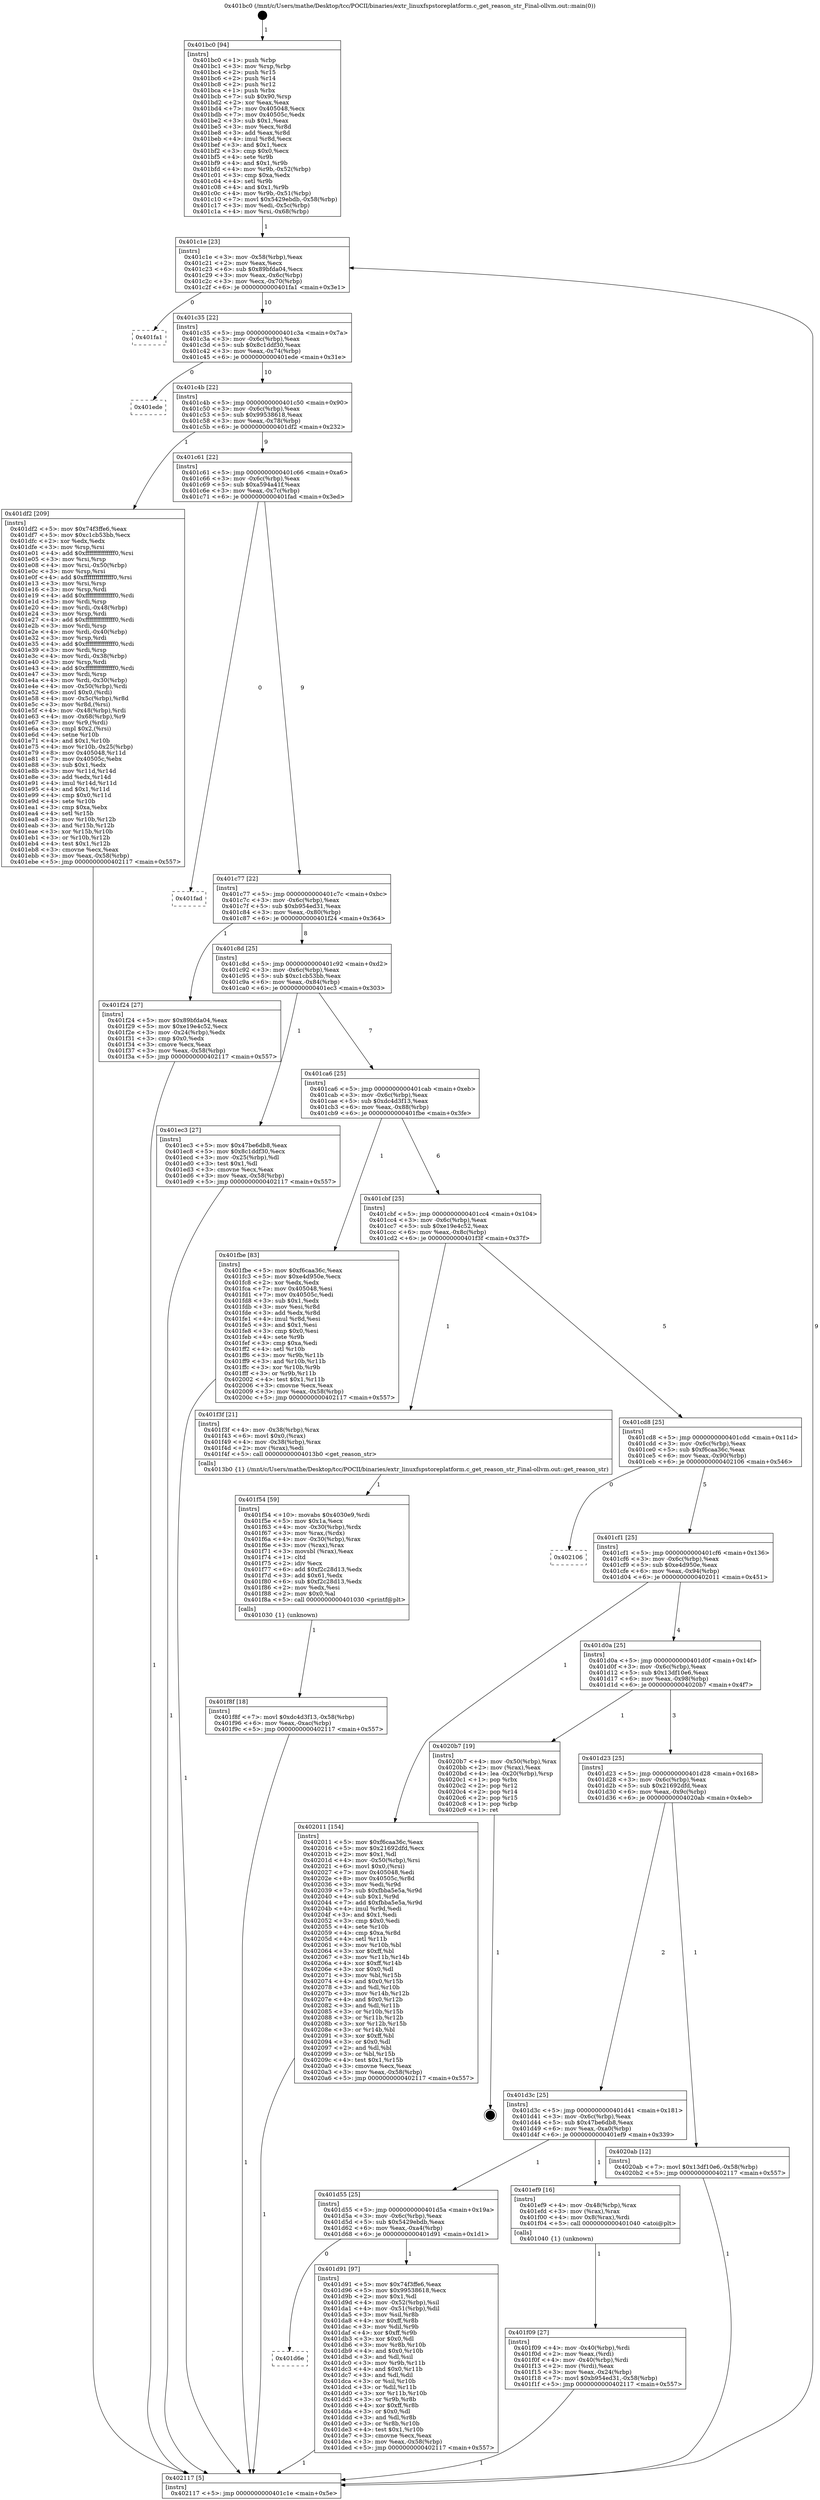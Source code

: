 digraph "0x401bc0" {
  label = "0x401bc0 (/mnt/c/Users/mathe/Desktop/tcc/POCII/binaries/extr_linuxfspstoreplatform.c_get_reason_str_Final-ollvm.out::main(0))"
  labelloc = "t"
  node[shape=record]

  Entry [label="",width=0.3,height=0.3,shape=circle,fillcolor=black,style=filled]
  "0x401c1e" [label="{
     0x401c1e [23]\l
     | [instrs]\l
     &nbsp;&nbsp;0x401c1e \<+3\>: mov -0x58(%rbp),%eax\l
     &nbsp;&nbsp;0x401c21 \<+2\>: mov %eax,%ecx\l
     &nbsp;&nbsp;0x401c23 \<+6\>: sub $0x89bfda04,%ecx\l
     &nbsp;&nbsp;0x401c29 \<+3\>: mov %eax,-0x6c(%rbp)\l
     &nbsp;&nbsp;0x401c2c \<+3\>: mov %ecx,-0x70(%rbp)\l
     &nbsp;&nbsp;0x401c2f \<+6\>: je 0000000000401fa1 \<main+0x3e1\>\l
  }"]
  "0x401fa1" [label="{
     0x401fa1\l
  }", style=dashed]
  "0x401c35" [label="{
     0x401c35 [22]\l
     | [instrs]\l
     &nbsp;&nbsp;0x401c35 \<+5\>: jmp 0000000000401c3a \<main+0x7a\>\l
     &nbsp;&nbsp;0x401c3a \<+3\>: mov -0x6c(%rbp),%eax\l
     &nbsp;&nbsp;0x401c3d \<+5\>: sub $0x8c1ddf30,%eax\l
     &nbsp;&nbsp;0x401c42 \<+3\>: mov %eax,-0x74(%rbp)\l
     &nbsp;&nbsp;0x401c45 \<+6\>: je 0000000000401ede \<main+0x31e\>\l
  }"]
  Exit [label="",width=0.3,height=0.3,shape=circle,fillcolor=black,style=filled,peripheries=2]
  "0x401ede" [label="{
     0x401ede\l
  }", style=dashed]
  "0x401c4b" [label="{
     0x401c4b [22]\l
     | [instrs]\l
     &nbsp;&nbsp;0x401c4b \<+5\>: jmp 0000000000401c50 \<main+0x90\>\l
     &nbsp;&nbsp;0x401c50 \<+3\>: mov -0x6c(%rbp),%eax\l
     &nbsp;&nbsp;0x401c53 \<+5\>: sub $0x99538618,%eax\l
     &nbsp;&nbsp;0x401c58 \<+3\>: mov %eax,-0x78(%rbp)\l
     &nbsp;&nbsp;0x401c5b \<+6\>: je 0000000000401df2 \<main+0x232\>\l
  }"]
  "0x401f8f" [label="{
     0x401f8f [18]\l
     | [instrs]\l
     &nbsp;&nbsp;0x401f8f \<+7\>: movl $0xdc4d3f13,-0x58(%rbp)\l
     &nbsp;&nbsp;0x401f96 \<+6\>: mov %eax,-0xac(%rbp)\l
     &nbsp;&nbsp;0x401f9c \<+5\>: jmp 0000000000402117 \<main+0x557\>\l
  }"]
  "0x401df2" [label="{
     0x401df2 [209]\l
     | [instrs]\l
     &nbsp;&nbsp;0x401df2 \<+5\>: mov $0x74f3ffe6,%eax\l
     &nbsp;&nbsp;0x401df7 \<+5\>: mov $0xc1cb53bb,%ecx\l
     &nbsp;&nbsp;0x401dfc \<+2\>: xor %edx,%edx\l
     &nbsp;&nbsp;0x401dfe \<+3\>: mov %rsp,%rsi\l
     &nbsp;&nbsp;0x401e01 \<+4\>: add $0xfffffffffffffff0,%rsi\l
     &nbsp;&nbsp;0x401e05 \<+3\>: mov %rsi,%rsp\l
     &nbsp;&nbsp;0x401e08 \<+4\>: mov %rsi,-0x50(%rbp)\l
     &nbsp;&nbsp;0x401e0c \<+3\>: mov %rsp,%rsi\l
     &nbsp;&nbsp;0x401e0f \<+4\>: add $0xfffffffffffffff0,%rsi\l
     &nbsp;&nbsp;0x401e13 \<+3\>: mov %rsi,%rsp\l
     &nbsp;&nbsp;0x401e16 \<+3\>: mov %rsp,%rdi\l
     &nbsp;&nbsp;0x401e19 \<+4\>: add $0xfffffffffffffff0,%rdi\l
     &nbsp;&nbsp;0x401e1d \<+3\>: mov %rdi,%rsp\l
     &nbsp;&nbsp;0x401e20 \<+4\>: mov %rdi,-0x48(%rbp)\l
     &nbsp;&nbsp;0x401e24 \<+3\>: mov %rsp,%rdi\l
     &nbsp;&nbsp;0x401e27 \<+4\>: add $0xfffffffffffffff0,%rdi\l
     &nbsp;&nbsp;0x401e2b \<+3\>: mov %rdi,%rsp\l
     &nbsp;&nbsp;0x401e2e \<+4\>: mov %rdi,-0x40(%rbp)\l
     &nbsp;&nbsp;0x401e32 \<+3\>: mov %rsp,%rdi\l
     &nbsp;&nbsp;0x401e35 \<+4\>: add $0xfffffffffffffff0,%rdi\l
     &nbsp;&nbsp;0x401e39 \<+3\>: mov %rdi,%rsp\l
     &nbsp;&nbsp;0x401e3c \<+4\>: mov %rdi,-0x38(%rbp)\l
     &nbsp;&nbsp;0x401e40 \<+3\>: mov %rsp,%rdi\l
     &nbsp;&nbsp;0x401e43 \<+4\>: add $0xfffffffffffffff0,%rdi\l
     &nbsp;&nbsp;0x401e47 \<+3\>: mov %rdi,%rsp\l
     &nbsp;&nbsp;0x401e4a \<+4\>: mov %rdi,-0x30(%rbp)\l
     &nbsp;&nbsp;0x401e4e \<+4\>: mov -0x50(%rbp),%rdi\l
     &nbsp;&nbsp;0x401e52 \<+6\>: movl $0x0,(%rdi)\l
     &nbsp;&nbsp;0x401e58 \<+4\>: mov -0x5c(%rbp),%r8d\l
     &nbsp;&nbsp;0x401e5c \<+3\>: mov %r8d,(%rsi)\l
     &nbsp;&nbsp;0x401e5f \<+4\>: mov -0x48(%rbp),%rdi\l
     &nbsp;&nbsp;0x401e63 \<+4\>: mov -0x68(%rbp),%r9\l
     &nbsp;&nbsp;0x401e67 \<+3\>: mov %r9,(%rdi)\l
     &nbsp;&nbsp;0x401e6a \<+3\>: cmpl $0x2,(%rsi)\l
     &nbsp;&nbsp;0x401e6d \<+4\>: setne %r10b\l
     &nbsp;&nbsp;0x401e71 \<+4\>: and $0x1,%r10b\l
     &nbsp;&nbsp;0x401e75 \<+4\>: mov %r10b,-0x25(%rbp)\l
     &nbsp;&nbsp;0x401e79 \<+8\>: mov 0x405048,%r11d\l
     &nbsp;&nbsp;0x401e81 \<+7\>: mov 0x40505c,%ebx\l
     &nbsp;&nbsp;0x401e88 \<+3\>: sub $0x1,%edx\l
     &nbsp;&nbsp;0x401e8b \<+3\>: mov %r11d,%r14d\l
     &nbsp;&nbsp;0x401e8e \<+3\>: add %edx,%r14d\l
     &nbsp;&nbsp;0x401e91 \<+4\>: imul %r14d,%r11d\l
     &nbsp;&nbsp;0x401e95 \<+4\>: and $0x1,%r11d\l
     &nbsp;&nbsp;0x401e99 \<+4\>: cmp $0x0,%r11d\l
     &nbsp;&nbsp;0x401e9d \<+4\>: sete %r10b\l
     &nbsp;&nbsp;0x401ea1 \<+3\>: cmp $0xa,%ebx\l
     &nbsp;&nbsp;0x401ea4 \<+4\>: setl %r15b\l
     &nbsp;&nbsp;0x401ea8 \<+3\>: mov %r10b,%r12b\l
     &nbsp;&nbsp;0x401eab \<+3\>: and %r15b,%r12b\l
     &nbsp;&nbsp;0x401eae \<+3\>: xor %r15b,%r10b\l
     &nbsp;&nbsp;0x401eb1 \<+3\>: or %r10b,%r12b\l
     &nbsp;&nbsp;0x401eb4 \<+4\>: test $0x1,%r12b\l
     &nbsp;&nbsp;0x401eb8 \<+3\>: cmovne %ecx,%eax\l
     &nbsp;&nbsp;0x401ebb \<+3\>: mov %eax,-0x58(%rbp)\l
     &nbsp;&nbsp;0x401ebe \<+5\>: jmp 0000000000402117 \<main+0x557\>\l
  }"]
  "0x401c61" [label="{
     0x401c61 [22]\l
     | [instrs]\l
     &nbsp;&nbsp;0x401c61 \<+5\>: jmp 0000000000401c66 \<main+0xa6\>\l
     &nbsp;&nbsp;0x401c66 \<+3\>: mov -0x6c(%rbp),%eax\l
     &nbsp;&nbsp;0x401c69 \<+5\>: sub $0xa594a41f,%eax\l
     &nbsp;&nbsp;0x401c6e \<+3\>: mov %eax,-0x7c(%rbp)\l
     &nbsp;&nbsp;0x401c71 \<+6\>: je 0000000000401fad \<main+0x3ed\>\l
  }"]
  "0x401f54" [label="{
     0x401f54 [59]\l
     | [instrs]\l
     &nbsp;&nbsp;0x401f54 \<+10\>: movabs $0x4030e9,%rdi\l
     &nbsp;&nbsp;0x401f5e \<+5\>: mov $0x1a,%ecx\l
     &nbsp;&nbsp;0x401f63 \<+4\>: mov -0x30(%rbp),%rdx\l
     &nbsp;&nbsp;0x401f67 \<+3\>: mov %rax,(%rdx)\l
     &nbsp;&nbsp;0x401f6a \<+4\>: mov -0x30(%rbp),%rax\l
     &nbsp;&nbsp;0x401f6e \<+3\>: mov (%rax),%rax\l
     &nbsp;&nbsp;0x401f71 \<+3\>: movsbl (%rax),%eax\l
     &nbsp;&nbsp;0x401f74 \<+1\>: cltd\l
     &nbsp;&nbsp;0x401f75 \<+2\>: idiv %ecx\l
     &nbsp;&nbsp;0x401f77 \<+6\>: add $0xf2c28d13,%edx\l
     &nbsp;&nbsp;0x401f7d \<+3\>: add $0x61,%edx\l
     &nbsp;&nbsp;0x401f80 \<+6\>: sub $0xf2c28d13,%edx\l
     &nbsp;&nbsp;0x401f86 \<+2\>: mov %edx,%esi\l
     &nbsp;&nbsp;0x401f88 \<+2\>: mov $0x0,%al\l
     &nbsp;&nbsp;0x401f8a \<+5\>: call 0000000000401030 \<printf@plt\>\l
     | [calls]\l
     &nbsp;&nbsp;0x401030 \{1\} (unknown)\l
  }"]
  "0x401fad" [label="{
     0x401fad\l
  }", style=dashed]
  "0x401c77" [label="{
     0x401c77 [22]\l
     | [instrs]\l
     &nbsp;&nbsp;0x401c77 \<+5\>: jmp 0000000000401c7c \<main+0xbc\>\l
     &nbsp;&nbsp;0x401c7c \<+3\>: mov -0x6c(%rbp),%eax\l
     &nbsp;&nbsp;0x401c7f \<+5\>: sub $0xb954ed31,%eax\l
     &nbsp;&nbsp;0x401c84 \<+3\>: mov %eax,-0x80(%rbp)\l
     &nbsp;&nbsp;0x401c87 \<+6\>: je 0000000000401f24 \<main+0x364\>\l
  }"]
  "0x401f09" [label="{
     0x401f09 [27]\l
     | [instrs]\l
     &nbsp;&nbsp;0x401f09 \<+4\>: mov -0x40(%rbp),%rdi\l
     &nbsp;&nbsp;0x401f0d \<+2\>: mov %eax,(%rdi)\l
     &nbsp;&nbsp;0x401f0f \<+4\>: mov -0x40(%rbp),%rdi\l
     &nbsp;&nbsp;0x401f13 \<+2\>: mov (%rdi),%eax\l
     &nbsp;&nbsp;0x401f15 \<+3\>: mov %eax,-0x24(%rbp)\l
     &nbsp;&nbsp;0x401f18 \<+7\>: movl $0xb954ed31,-0x58(%rbp)\l
     &nbsp;&nbsp;0x401f1f \<+5\>: jmp 0000000000402117 \<main+0x557\>\l
  }"]
  "0x401f24" [label="{
     0x401f24 [27]\l
     | [instrs]\l
     &nbsp;&nbsp;0x401f24 \<+5\>: mov $0x89bfda04,%eax\l
     &nbsp;&nbsp;0x401f29 \<+5\>: mov $0xe19e4c52,%ecx\l
     &nbsp;&nbsp;0x401f2e \<+3\>: mov -0x24(%rbp),%edx\l
     &nbsp;&nbsp;0x401f31 \<+3\>: cmp $0x0,%edx\l
     &nbsp;&nbsp;0x401f34 \<+3\>: cmove %ecx,%eax\l
     &nbsp;&nbsp;0x401f37 \<+3\>: mov %eax,-0x58(%rbp)\l
     &nbsp;&nbsp;0x401f3a \<+5\>: jmp 0000000000402117 \<main+0x557\>\l
  }"]
  "0x401c8d" [label="{
     0x401c8d [25]\l
     | [instrs]\l
     &nbsp;&nbsp;0x401c8d \<+5\>: jmp 0000000000401c92 \<main+0xd2\>\l
     &nbsp;&nbsp;0x401c92 \<+3\>: mov -0x6c(%rbp),%eax\l
     &nbsp;&nbsp;0x401c95 \<+5\>: sub $0xc1cb53bb,%eax\l
     &nbsp;&nbsp;0x401c9a \<+6\>: mov %eax,-0x84(%rbp)\l
     &nbsp;&nbsp;0x401ca0 \<+6\>: je 0000000000401ec3 \<main+0x303\>\l
  }"]
  "0x401bc0" [label="{
     0x401bc0 [94]\l
     | [instrs]\l
     &nbsp;&nbsp;0x401bc0 \<+1\>: push %rbp\l
     &nbsp;&nbsp;0x401bc1 \<+3\>: mov %rsp,%rbp\l
     &nbsp;&nbsp;0x401bc4 \<+2\>: push %r15\l
     &nbsp;&nbsp;0x401bc6 \<+2\>: push %r14\l
     &nbsp;&nbsp;0x401bc8 \<+2\>: push %r12\l
     &nbsp;&nbsp;0x401bca \<+1\>: push %rbx\l
     &nbsp;&nbsp;0x401bcb \<+7\>: sub $0x90,%rsp\l
     &nbsp;&nbsp;0x401bd2 \<+2\>: xor %eax,%eax\l
     &nbsp;&nbsp;0x401bd4 \<+7\>: mov 0x405048,%ecx\l
     &nbsp;&nbsp;0x401bdb \<+7\>: mov 0x40505c,%edx\l
     &nbsp;&nbsp;0x401be2 \<+3\>: sub $0x1,%eax\l
     &nbsp;&nbsp;0x401be5 \<+3\>: mov %ecx,%r8d\l
     &nbsp;&nbsp;0x401be8 \<+3\>: add %eax,%r8d\l
     &nbsp;&nbsp;0x401beb \<+4\>: imul %r8d,%ecx\l
     &nbsp;&nbsp;0x401bef \<+3\>: and $0x1,%ecx\l
     &nbsp;&nbsp;0x401bf2 \<+3\>: cmp $0x0,%ecx\l
     &nbsp;&nbsp;0x401bf5 \<+4\>: sete %r9b\l
     &nbsp;&nbsp;0x401bf9 \<+4\>: and $0x1,%r9b\l
     &nbsp;&nbsp;0x401bfd \<+4\>: mov %r9b,-0x52(%rbp)\l
     &nbsp;&nbsp;0x401c01 \<+3\>: cmp $0xa,%edx\l
     &nbsp;&nbsp;0x401c04 \<+4\>: setl %r9b\l
     &nbsp;&nbsp;0x401c08 \<+4\>: and $0x1,%r9b\l
     &nbsp;&nbsp;0x401c0c \<+4\>: mov %r9b,-0x51(%rbp)\l
     &nbsp;&nbsp;0x401c10 \<+7\>: movl $0x5429ebdb,-0x58(%rbp)\l
     &nbsp;&nbsp;0x401c17 \<+3\>: mov %edi,-0x5c(%rbp)\l
     &nbsp;&nbsp;0x401c1a \<+4\>: mov %rsi,-0x68(%rbp)\l
  }"]
  "0x401ec3" [label="{
     0x401ec3 [27]\l
     | [instrs]\l
     &nbsp;&nbsp;0x401ec3 \<+5\>: mov $0x47be6db8,%eax\l
     &nbsp;&nbsp;0x401ec8 \<+5\>: mov $0x8c1ddf30,%ecx\l
     &nbsp;&nbsp;0x401ecd \<+3\>: mov -0x25(%rbp),%dl\l
     &nbsp;&nbsp;0x401ed0 \<+3\>: test $0x1,%dl\l
     &nbsp;&nbsp;0x401ed3 \<+3\>: cmovne %ecx,%eax\l
     &nbsp;&nbsp;0x401ed6 \<+3\>: mov %eax,-0x58(%rbp)\l
     &nbsp;&nbsp;0x401ed9 \<+5\>: jmp 0000000000402117 \<main+0x557\>\l
  }"]
  "0x401ca6" [label="{
     0x401ca6 [25]\l
     | [instrs]\l
     &nbsp;&nbsp;0x401ca6 \<+5\>: jmp 0000000000401cab \<main+0xeb\>\l
     &nbsp;&nbsp;0x401cab \<+3\>: mov -0x6c(%rbp),%eax\l
     &nbsp;&nbsp;0x401cae \<+5\>: sub $0xdc4d3f13,%eax\l
     &nbsp;&nbsp;0x401cb3 \<+6\>: mov %eax,-0x88(%rbp)\l
     &nbsp;&nbsp;0x401cb9 \<+6\>: je 0000000000401fbe \<main+0x3fe\>\l
  }"]
  "0x402117" [label="{
     0x402117 [5]\l
     | [instrs]\l
     &nbsp;&nbsp;0x402117 \<+5\>: jmp 0000000000401c1e \<main+0x5e\>\l
  }"]
  "0x401fbe" [label="{
     0x401fbe [83]\l
     | [instrs]\l
     &nbsp;&nbsp;0x401fbe \<+5\>: mov $0xf6caa36c,%eax\l
     &nbsp;&nbsp;0x401fc3 \<+5\>: mov $0xe4d950e,%ecx\l
     &nbsp;&nbsp;0x401fc8 \<+2\>: xor %edx,%edx\l
     &nbsp;&nbsp;0x401fca \<+7\>: mov 0x405048,%esi\l
     &nbsp;&nbsp;0x401fd1 \<+7\>: mov 0x40505c,%edi\l
     &nbsp;&nbsp;0x401fd8 \<+3\>: sub $0x1,%edx\l
     &nbsp;&nbsp;0x401fdb \<+3\>: mov %esi,%r8d\l
     &nbsp;&nbsp;0x401fde \<+3\>: add %edx,%r8d\l
     &nbsp;&nbsp;0x401fe1 \<+4\>: imul %r8d,%esi\l
     &nbsp;&nbsp;0x401fe5 \<+3\>: and $0x1,%esi\l
     &nbsp;&nbsp;0x401fe8 \<+3\>: cmp $0x0,%esi\l
     &nbsp;&nbsp;0x401feb \<+4\>: sete %r9b\l
     &nbsp;&nbsp;0x401fef \<+3\>: cmp $0xa,%edi\l
     &nbsp;&nbsp;0x401ff2 \<+4\>: setl %r10b\l
     &nbsp;&nbsp;0x401ff6 \<+3\>: mov %r9b,%r11b\l
     &nbsp;&nbsp;0x401ff9 \<+3\>: and %r10b,%r11b\l
     &nbsp;&nbsp;0x401ffc \<+3\>: xor %r10b,%r9b\l
     &nbsp;&nbsp;0x401fff \<+3\>: or %r9b,%r11b\l
     &nbsp;&nbsp;0x402002 \<+4\>: test $0x1,%r11b\l
     &nbsp;&nbsp;0x402006 \<+3\>: cmovne %ecx,%eax\l
     &nbsp;&nbsp;0x402009 \<+3\>: mov %eax,-0x58(%rbp)\l
     &nbsp;&nbsp;0x40200c \<+5\>: jmp 0000000000402117 \<main+0x557\>\l
  }"]
  "0x401cbf" [label="{
     0x401cbf [25]\l
     | [instrs]\l
     &nbsp;&nbsp;0x401cbf \<+5\>: jmp 0000000000401cc4 \<main+0x104\>\l
     &nbsp;&nbsp;0x401cc4 \<+3\>: mov -0x6c(%rbp),%eax\l
     &nbsp;&nbsp;0x401cc7 \<+5\>: sub $0xe19e4c52,%eax\l
     &nbsp;&nbsp;0x401ccc \<+6\>: mov %eax,-0x8c(%rbp)\l
     &nbsp;&nbsp;0x401cd2 \<+6\>: je 0000000000401f3f \<main+0x37f\>\l
  }"]
  "0x401d6e" [label="{
     0x401d6e\l
  }", style=dashed]
  "0x401f3f" [label="{
     0x401f3f [21]\l
     | [instrs]\l
     &nbsp;&nbsp;0x401f3f \<+4\>: mov -0x38(%rbp),%rax\l
     &nbsp;&nbsp;0x401f43 \<+6\>: movl $0x0,(%rax)\l
     &nbsp;&nbsp;0x401f49 \<+4\>: mov -0x38(%rbp),%rax\l
     &nbsp;&nbsp;0x401f4d \<+2\>: mov (%rax),%edi\l
     &nbsp;&nbsp;0x401f4f \<+5\>: call 00000000004013b0 \<get_reason_str\>\l
     | [calls]\l
     &nbsp;&nbsp;0x4013b0 \{1\} (/mnt/c/Users/mathe/Desktop/tcc/POCII/binaries/extr_linuxfspstoreplatform.c_get_reason_str_Final-ollvm.out::get_reason_str)\l
  }"]
  "0x401cd8" [label="{
     0x401cd8 [25]\l
     | [instrs]\l
     &nbsp;&nbsp;0x401cd8 \<+5\>: jmp 0000000000401cdd \<main+0x11d\>\l
     &nbsp;&nbsp;0x401cdd \<+3\>: mov -0x6c(%rbp),%eax\l
     &nbsp;&nbsp;0x401ce0 \<+5\>: sub $0xf6caa36c,%eax\l
     &nbsp;&nbsp;0x401ce5 \<+6\>: mov %eax,-0x90(%rbp)\l
     &nbsp;&nbsp;0x401ceb \<+6\>: je 0000000000402106 \<main+0x546\>\l
  }"]
  "0x401d91" [label="{
     0x401d91 [97]\l
     | [instrs]\l
     &nbsp;&nbsp;0x401d91 \<+5\>: mov $0x74f3ffe6,%eax\l
     &nbsp;&nbsp;0x401d96 \<+5\>: mov $0x99538618,%ecx\l
     &nbsp;&nbsp;0x401d9b \<+2\>: mov $0x1,%dl\l
     &nbsp;&nbsp;0x401d9d \<+4\>: mov -0x52(%rbp),%sil\l
     &nbsp;&nbsp;0x401da1 \<+4\>: mov -0x51(%rbp),%dil\l
     &nbsp;&nbsp;0x401da5 \<+3\>: mov %sil,%r8b\l
     &nbsp;&nbsp;0x401da8 \<+4\>: xor $0xff,%r8b\l
     &nbsp;&nbsp;0x401dac \<+3\>: mov %dil,%r9b\l
     &nbsp;&nbsp;0x401daf \<+4\>: xor $0xff,%r9b\l
     &nbsp;&nbsp;0x401db3 \<+3\>: xor $0x0,%dl\l
     &nbsp;&nbsp;0x401db6 \<+3\>: mov %r8b,%r10b\l
     &nbsp;&nbsp;0x401db9 \<+4\>: and $0x0,%r10b\l
     &nbsp;&nbsp;0x401dbd \<+3\>: and %dl,%sil\l
     &nbsp;&nbsp;0x401dc0 \<+3\>: mov %r9b,%r11b\l
     &nbsp;&nbsp;0x401dc3 \<+4\>: and $0x0,%r11b\l
     &nbsp;&nbsp;0x401dc7 \<+3\>: and %dl,%dil\l
     &nbsp;&nbsp;0x401dca \<+3\>: or %sil,%r10b\l
     &nbsp;&nbsp;0x401dcd \<+3\>: or %dil,%r11b\l
     &nbsp;&nbsp;0x401dd0 \<+3\>: xor %r11b,%r10b\l
     &nbsp;&nbsp;0x401dd3 \<+3\>: or %r9b,%r8b\l
     &nbsp;&nbsp;0x401dd6 \<+4\>: xor $0xff,%r8b\l
     &nbsp;&nbsp;0x401dda \<+3\>: or $0x0,%dl\l
     &nbsp;&nbsp;0x401ddd \<+3\>: and %dl,%r8b\l
     &nbsp;&nbsp;0x401de0 \<+3\>: or %r8b,%r10b\l
     &nbsp;&nbsp;0x401de3 \<+4\>: test $0x1,%r10b\l
     &nbsp;&nbsp;0x401de7 \<+3\>: cmovne %ecx,%eax\l
     &nbsp;&nbsp;0x401dea \<+3\>: mov %eax,-0x58(%rbp)\l
     &nbsp;&nbsp;0x401ded \<+5\>: jmp 0000000000402117 \<main+0x557\>\l
  }"]
  "0x402106" [label="{
     0x402106\l
  }", style=dashed]
  "0x401cf1" [label="{
     0x401cf1 [25]\l
     | [instrs]\l
     &nbsp;&nbsp;0x401cf1 \<+5\>: jmp 0000000000401cf6 \<main+0x136\>\l
     &nbsp;&nbsp;0x401cf6 \<+3\>: mov -0x6c(%rbp),%eax\l
     &nbsp;&nbsp;0x401cf9 \<+5\>: sub $0xe4d950e,%eax\l
     &nbsp;&nbsp;0x401cfe \<+6\>: mov %eax,-0x94(%rbp)\l
     &nbsp;&nbsp;0x401d04 \<+6\>: je 0000000000402011 \<main+0x451\>\l
  }"]
  "0x401d55" [label="{
     0x401d55 [25]\l
     | [instrs]\l
     &nbsp;&nbsp;0x401d55 \<+5\>: jmp 0000000000401d5a \<main+0x19a\>\l
     &nbsp;&nbsp;0x401d5a \<+3\>: mov -0x6c(%rbp),%eax\l
     &nbsp;&nbsp;0x401d5d \<+5\>: sub $0x5429ebdb,%eax\l
     &nbsp;&nbsp;0x401d62 \<+6\>: mov %eax,-0xa4(%rbp)\l
     &nbsp;&nbsp;0x401d68 \<+6\>: je 0000000000401d91 \<main+0x1d1\>\l
  }"]
  "0x402011" [label="{
     0x402011 [154]\l
     | [instrs]\l
     &nbsp;&nbsp;0x402011 \<+5\>: mov $0xf6caa36c,%eax\l
     &nbsp;&nbsp;0x402016 \<+5\>: mov $0x21692dfd,%ecx\l
     &nbsp;&nbsp;0x40201b \<+2\>: mov $0x1,%dl\l
     &nbsp;&nbsp;0x40201d \<+4\>: mov -0x50(%rbp),%rsi\l
     &nbsp;&nbsp;0x402021 \<+6\>: movl $0x0,(%rsi)\l
     &nbsp;&nbsp;0x402027 \<+7\>: mov 0x405048,%edi\l
     &nbsp;&nbsp;0x40202e \<+8\>: mov 0x40505c,%r8d\l
     &nbsp;&nbsp;0x402036 \<+3\>: mov %edi,%r9d\l
     &nbsp;&nbsp;0x402039 \<+7\>: sub $0xfbba5e5a,%r9d\l
     &nbsp;&nbsp;0x402040 \<+4\>: sub $0x1,%r9d\l
     &nbsp;&nbsp;0x402044 \<+7\>: add $0xfbba5e5a,%r9d\l
     &nbsp;&nbsp;0x40204b \<+4\>: imul %r9d,%edi\l
     &nbsp;&nbsp;0x40204f \<+3\>: and $0x1,%edi\l
     &nbsp;&nbsp;0x402052 \<+3\>: cmp $0x0,%edi\l
     &nbsp;&nbsp;0x402055 \<+4\>: sete %r10b\l
     &nbsp;&nbsp;0x402059 \<+4\>: cmp $0xa,%r8d\l
     &nbsp;&nbsp;0x40205d \<+4\>: setl %r11b\l
     &nbsp;&nbsp;0x402061 \<+3\>: mov %r10b,%bl\l
     &nbsp;&nbsp;0x402064 \<+3\>: xor $0xff,%bl\l
     &nbsp;&nbsp;0x402067 \<+3\>: mov %r11b,%r14b\l
     &nbsp;&nbsp;0x40206a \<+4\>: xor $0xff,%r14b\l
     &nbsp;&nbsp;0x40206e \<+3\>: xor $0x0,%dl\l
     &nbsp;&nbsp;0x402071 \<+3\>: mov %bl,%r15b\l
     &nbsp;&nbsp;0x402074 \<+4\>: and $0x0,%r15b\l
     &nbsp;&nbsp;0x402078 \<+3\>: and %dl,%r10b\l
     &nbsp;&nbsp;0x40207b \<+3\>: mov %r14b,%r12b\l
     &nbsp;&nbsp;0x40207e \<+4\>: and $0x0,%r12b\l
     &nbsp;&nbsp;0x402082 \<+3\>: and %dl,%r11b\l
     &nbsp;&nbsp;0x402085 \<+3\>: or %r10b,%r15b\l
     &nbsp;&nbsp;0x402088 \<+3\>: or %r11b,%r12b\l
     &nbsp;&nbsp;0x40208b \<+3\>: xor %r12b,%r15b\l
     &nbsp;&nbsp;0x40208e \<+3\>: or %r14b,%bl\l
     &nbsp;&nbsp;0x402091 \<+3\>: xor $0xff,%bl\l
     &nbsp;&nbsp;0x402094 \<+3\>: or $0x0,%dl\l
     &nbsp;&nbsp;0x402097 \<+2\>: and %dl,%bl\l
     &nbsp;&nbsp;0x402099 \<+3\>: or %bl,%r15b\l
     &nbsp;&nbsp;0x40209c \<+4\>: test $0x1,%r15b\l
     &nbsp;&nbsp;0x4020a0 \<+3\>: cmovne %ecx,%eax\l
     &nbsp;&nbsp;0x4020a3 \<+3\>: mov %eax,-0x58(%rbp)\l
     &nbsp;&nbsp;0x4020a6 \<+5\>: jmp 0000000000402117 \<main+0x557\>\l
  }"]
  "0x401d0a" [label="{
     0x401d0a [25]\l
     | [instrs]\l
     &nbsp;&nbsp;0x401d0a \<+5\>: jmp 0000000000401d0f \<main+0x14f\>\l
     &nbsp;&nbsp;0x401d0f \<+3\>: mov -0x6c(%rbp),%eax\l
     &nbsp;&nbsp;0x401d12 \<+5\>: sub $0x13df10e6,%eax\l
     &nbsp;&nbsp;0x401d17 \<+6\>: mov %eax,-0x98(%rbp)\l
     &nbsp;&nbsp;0x401d1d \<+6\>: je 00000000004020b7 \<main+0x4f7\>\l
  }"]
  "0x401ef9" [label="{
     0x401ef9 [16]\l
     | [instrs]\l
     &nbsp;&nbsp;0x401ef9 \<+4\>: mov -0x48(%rbp),%rax\l
     &nbsp;&nbsp;0x401efd \<+3\>: mov (%rax),%rax\l
     &nbsp;&nbsp;0x401f00 \<+4\>: mov 0x8(%rax),%rdi\l
     &nbsp;&nbsp;0x401f04 \<+5\>: call 0000000000401040 \<atoi@plt\>\l
     | [calls]\l
     &nbsp;&nbsp;0x401040 \{1\} (unknown)\l
  }"]
  "0x4020b7" [label="{
     0x4020b7 [19]\l
     | [instrs]\l
     &nbsp;&nbsp;0x4020b7 \<+4\>: mov -0x50(%rbp),%rax\l
     &nbsp;&nbsp;0x4020bb \<+2\>: mov (%rax),%eax\l
     &nbsp;&nbsp;0x4020bd \<+4\>: lea -0x20(%rbp),%rsp\l
     &nbsp;&nbsp;0x4020c1 \<+1\>: pop %rbx\l
     &nbsp;&nbsp;0x4020c2 \<+2\>: pop %r12\l
     &nbsp;&nbsp;0x4020c4 \<+2\>: pop %r14\l
     &nbsp;&nbsp;0x4020c6 \<+2\>: pop %r15\l
     &nbsp;&nbsp;0x4020c8 \<+1\>: pop %rbp\l
     &nbsp;&nbsp;0x4020c9 \<+1\>: ret\l
  }"]
  "0x401d23" [label="{
     0x401d23 [25]\l
     | [instrs]\l
     &nbsp;&nbsp;0x401d23 \<+5\>: jmp 0000000000401d28 \<main+0x168\>\l
     &nbsp;&nbsp;0x401d28 \<+3\>: mov -0x6c(%rbp),%eax\l
     &nbsp;&nbsp;0x401d2b \<+5\>: sub $0x21692dfd,%eax\l
     &nbsp;&nbsp;0x401d30 \<+6\>: mov %eax,-0x9c(%rbp)\l
     &nbsp;&nbsp;0x401d36 \<+6\>: je 00000000004020ab \<main+0x4eb\>\l
  }"]
  "0x401d3c" [label="{
     0x401d3c [25]\l
     | [instrs]\l
     &nbsp;&nbsp;0x401d3c \<+5\>: jmp 0000000000401d41 \<main+0x181\>\l
     &nbsp;&nbsp;0x401d41 \<+3\>: mov -0x6c(%rbp),%eax\l
     &nbsp;&nbsp;0x401d44 \<+5\>: sub $0x47be6db8,%eax\l
     &nbsp;&nbsp;0x401d49 \<+6\>: mov %eax,-0xa0(%rbp)\l
     &nbsp;&nbsp;0x401d4f \<+6\>: je 0000000000401ef9 \<main+0x339\>\l
  }"]
  "0x4020ab" [label="{
     0x4020ab [12]\l
     | [instrs]\l
     &nbsp;&nbsp;0x4020ab \<+7\>: movl $0x13df10e6,-0x58(%rbp)\l
     &nbsp;&nbsp;0x4020b2 \<+5\>: jmp 0000000000402117 \<main+0x557\>\l
  }"]
  Entry -> "0x401bc0" [label=" 1"]
  "0x401c1e" -> "0x401fa1" [label=" 0"]
  "0x401c1e" -> "0x401c35" [label=" 10"]
  "0x4020b7" -> Exit [label=" 1"]
  "0x401c35" -> "0x401ede" [label=" 0"]
  "0x401c35" -> "0x401c4b" [label=" 10"]
  "0x4020ab" -> "0x402117" [label=" 1"]
  "0x401c4b" -> "0x401df2" [label=" 1"]
  "0x401c4b" -> "0x401c61" [label=" 9"]
  "0x402011" -> "0x402117" [label=" 1"]
  "0x401c61" -> "0x401fad" [label=" 0"]
  "0x401c61" -> "0x401c77" [label=" 9"]
  "0x401fbe" -> "0x402117" [label=" 1"]
  "0x401c77" -> "0x401f24" [label=" 1"]
  "0x401c77" -> "0x401c8d" [label=" 8"]
  "0x401f8f" -> "0x402117" [label=" 1"]
  "0x401c8d" -> "0x401ec3" [label=" 1"]
  "0x401c8d" -> "0x401ca6" [label=" 7"]
  "0x401f54" -> "0x401f8f" [label=" 1"]
  "0x401ca6" -> "0x401fbe" [label=" 1"]
  "0x401ca6" -> "0x401cbf" [label=" 6"]
  "0x401f3f" -> "0x401f54" [label=" 1"]
  "0x401cbf" -> "0x401f3f" [label=" 1"]
  "0x401cbf" -> "0x401cd8" [label=" 5"]
  "0x401f24" -> "0x402117" [label=" 1"]
  "0x401cd8" -> "0x402106" [label=" 0"]
  "0x401cd8" -> "0x401cf1" [label=" 5"]
  "0x401f09" -> "0x402117" [label=" 1"]
  "0x401cf1" -> "0x402011" [label=" 1"]
  "0x401cf1" -> "0x401d0a" [label=" 4"]
  "0x401ec3" -> "0x402117" [label=" 1"]
  "0x401d0a" -> "0x4020b7" [label=" 1"]
  "0x401d0a" -> "0x401d23" [label=" 3"]
  "0x401df2" -> "0x402117" [label=" 1"]
  "0x401d23" -> "0x4020ab" [label=" 1"]
  "0x401d23" -> "0x401d3c" [label=" 2"]
  "0x402117" -> "0x401c1e" [label=" 9"]
  "0x401d3c" -> "0x401ef9" [label=" 1"]
  "0x401d3c" -> "0x401d55" [label=" 1"]
  "0x401ef9" -> "0x401f09" [label=" 1"]
  "0x401d55" -> "0x401d91" [label=" 1"]
  "0x401d55" -> "0x401d6e" [label=" 0"]
  "0x401d91" -> "0x402117" [label=" 1"]
  "0x401bc0" -> "0x401c1e" [label=" 1"]
}
